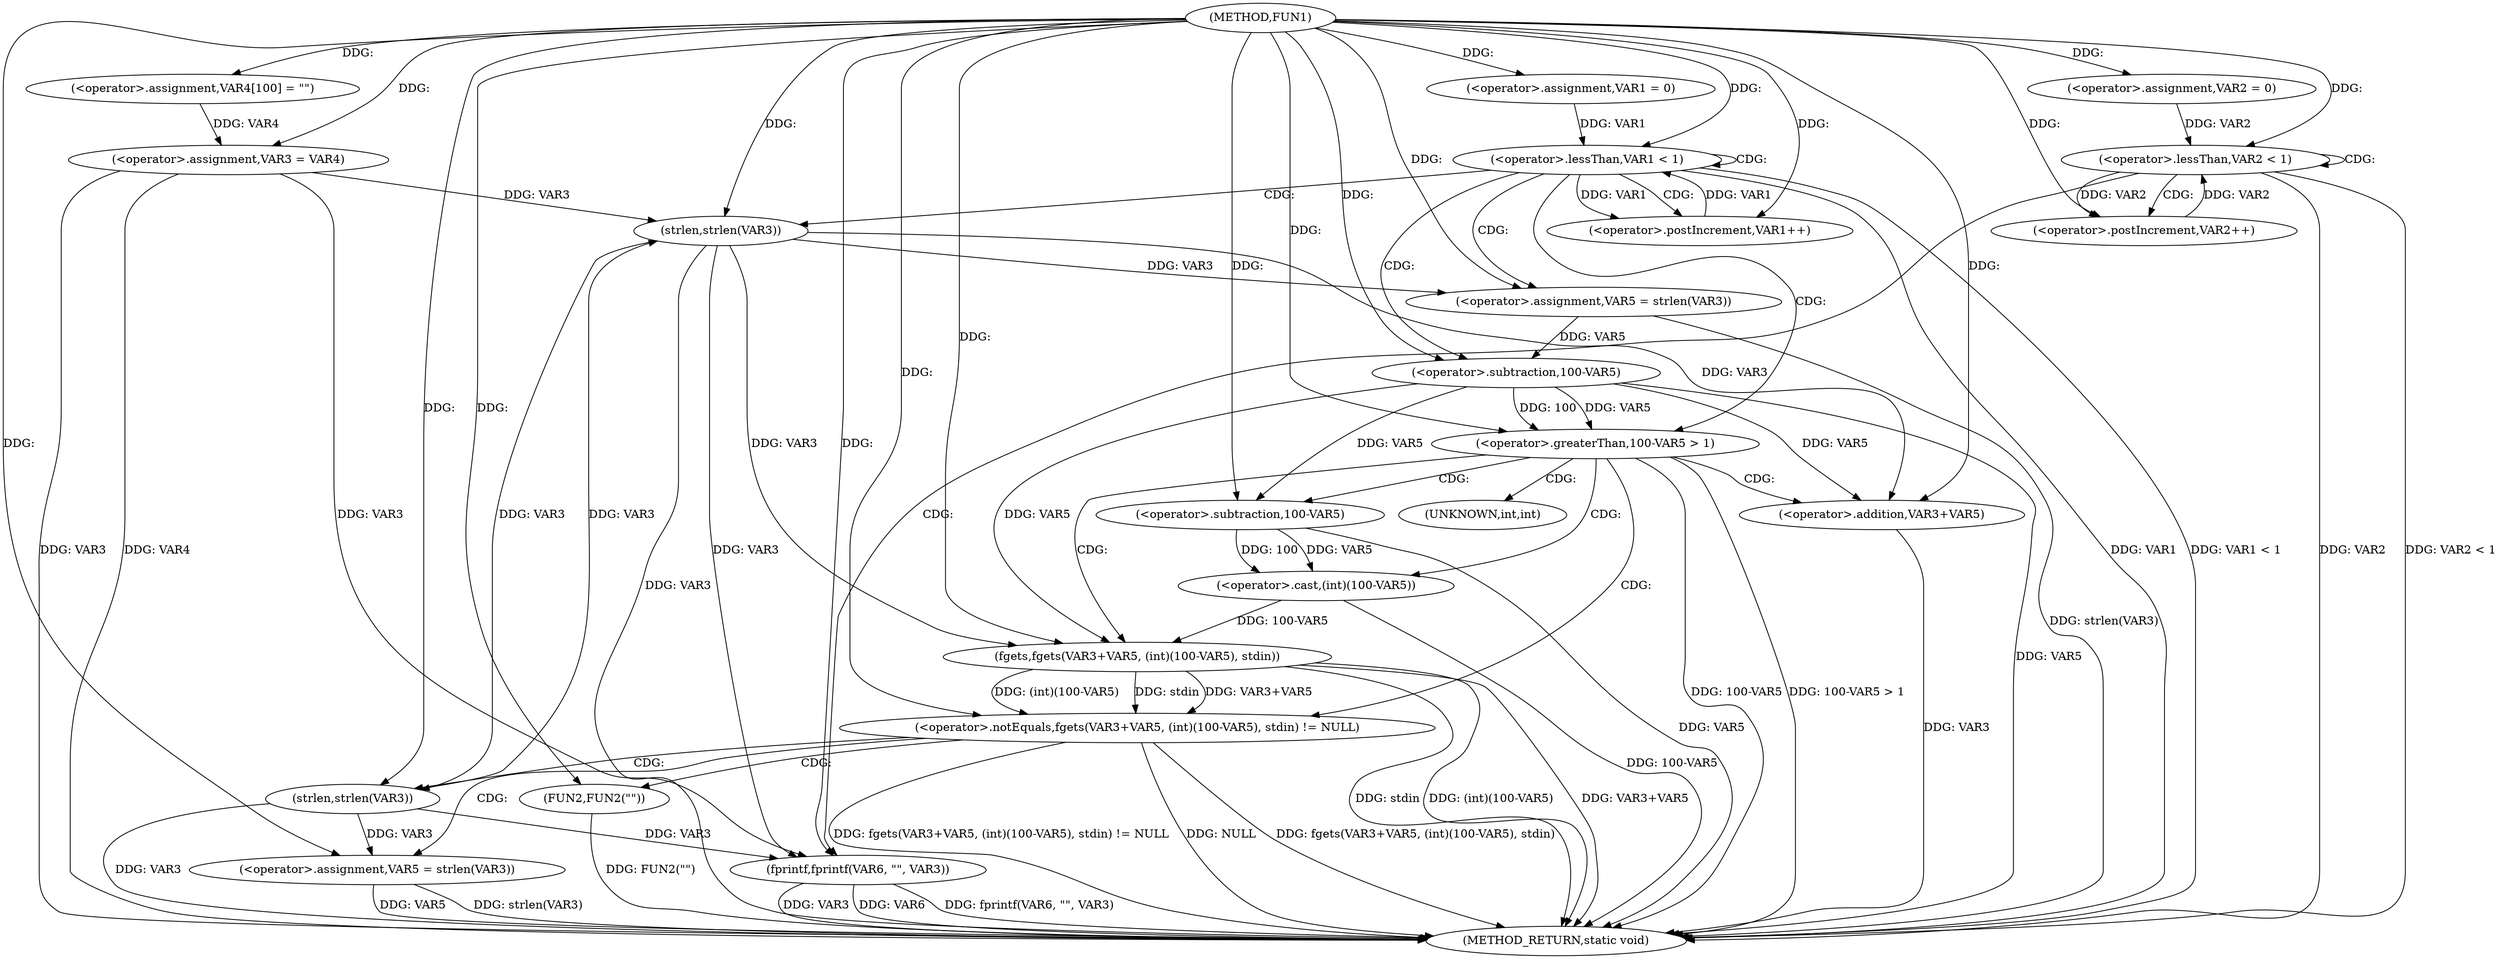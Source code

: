 digraph FUN1 {  
"1000100" [label = "(METHOD,FUN1)" ]
"1000172" [label = "(METHOD_RETURN,static void)" ]
"1000106" [label = "(<operator>.assignment,VAR4[100] = \"\")" ]
"1000109" [label = "(<operator>.assignment,VAR3 = VAR4)" ]
"1000113" [label = "(<operator>.assignment,VAR1 = 0)" ]
"1000116" [label = "(<operator>.lessThan,VAR1 < 1)" ]
"1000119" [label = "(<operator>.postIncrement,VAR1++)" ]
"1000124" [label = "(<operator>.assignment,VAR5 = strlen(VAR3))" ]
"1000126" [label = "(strlen,strlen(VAR3))" ]
"1000129" [label = "(<operator>.greaterThan,100-VAR5 > 1)" ]
"1000130" [label = "(<operator>.subtraction,100-VAR5)" ]
"1000136" [label = "(<operator>.notEquals,fgets(VAR3+VAR5, (int)(100-VAR5), stdin) != NULL)" ]
"1000137" [label = "(fgets,fgets(VAR3+VAR5, (int)(100-VAR5), stdin))" ]
"1000138" [label = "(<operator>.addition,VAR3+VAR5)" ]
"1000141" [label = "(<operator>.cast,(int)(100-VAR5))" ]
"1000143" [label = "(<operator>.subtraction,100-VAR5)" ]
"1000149" [label = "(<operator>.assignment,VAR5 = strlen(VAR3))" ]
"1000151" [label = "(strlen,strlen(VAR3))" ]
"1000156" [label = "(FUN2,FUN2(\"\"))" ]
"1000159" [label = "(<operator>.assignment,VAR2 = 0)" ]
"1000162" [label = "(<operator>.lessThan,VAR2 < 1)" ]
"1000165" [label = "(<operator>.postIncrement,VAR2++)" ]
"1000168" [label = "(fprintf,fprintf(VAR6, \"\", VAR3))" ]
"1000142" [label = "(UNKNOWN,int,int)" ]
  "1000149" -> "1000172"  [ label = "DDG: strlen(VAR3)"] 
  "1000168" -> "1000172"  [ label = "DDG: VAR6"] 
  "1000151" -> "1000172"  [ label = "DDG: VAR3"] 
  "1000129" -> "1000172"  [ label = "DDG: 100-VAR5 > 1"] 
  "1000126" -> "1000172"  [ label = "DDG: VAR3"] 
  "1000149" -> "1000172"  [ label = "DDG: VAR5"] 
  "1000116" -> "1000172"  [ label = "DDG: VAR1"] 
  "1000168" -> "1000172"  [ label = "DDG: fprintf(VAR6, \"\", VAR3)"] 
  "1000129" -> "1000172"  [ label = "DDG: 100-VAR5"] 
  "1000124" -> "1000172"  [ label = "DDG: strlen(VAR3)"] 
  "1000130" -> "1000172"  [ label = "DDG: VAR5"] 
  "1000137" -> "1000172"  [ label = "DDG: (int)(100-VAR5)"] 
  "1000138" -> "1000172"  [ label = "DDG: VAR3"] 
  "1000109" -> "1000172"  [ label = "DDG: VAR3"] 
  "1000141" -> "1000172"  [ label = "DDG: 100-VAR5"] 
  "1000136" -> "1000172"  [ label = "DDG: fgets(VAR3+VAR5, (int)(100-VAR5), stdin) != NULL"] 
  "1000143" -> "1000172"  [ label = "DDG: VAR5"] 
  "1000168" -> "1000172"  [ label = "DDG: VAR3"] 
  "1000156" -> "1000172"  [ label = "DDG: FUN2(\"\")"] 
  "1000137" -> "1000172"  [ label = "DDG: VAR3+VAR5"] 
  "1000162" -> "1000172"  [ label = "DDG: VAR2"] 
  "1000162" -> "1000172"  [ label = "DDG: VAR2 < 1"] 
  "1000137" -> "1000172"  [ label = "DDG: stdin"] 
  "1000136" -> "1000172"  [ label = "DDG: NULL"] 
  "1000109" -> "1000172"  [ label = "DDG: VAR4"] 
  "1000116" -> "1000172"  [ label = "DDG: VAR1 < 1"] 
  "1000136" -> "1000172"  [ label = "DDG: fgets(VAR3+VAR5, (int)(100-VAR5), stdin)"] 
  "1000100" -> "1000106"  [ label = "DDG: "] 
  "1000106" -> "1000109"  [ label = "DDG: VAR4"] 
  "1000100" -> "1000109"  [ label = "DDG: "] 
  "1000100" -> "1000113"  [ label = "DDG: "] 
  "1000113" -> "1000116"  [ label = "DDG: VAR1"] 
  "1000119" -> "1000116"  [ label = "DDG: VAR1"] 
  "1000100" -> "1000116"  [ label = "DDG: "] 
  "1000116" -> "1000119"  [ label = "DDG: VAR1"] 
  "1000100" -> "1000119"  [ label = "DDG: "] 
  "1000126" -> "1000124"  [ label = "DDG: VAR3"] 
  "1000100" -> "1000124"  [ label = "DDG: "] 
  "1000151" -> "1000126"  [ label = "DDG: VAR3"] 
  "1000109" -> "1000126"  [ label = "DDG: VAR3"] 
  "1000100" -> "1000126"  [ label = "DDG: "] 
  "1000130" -> "1000129"  [ label = "DDG: 100"] 
  "1000130" -> "1000129"  [ label = "DDG: VAR5"] 
  "1000100" -> "1000130"  [ label = "DDG: "] 
  "1000124" -> "1000130"  [ label = "DDG: VAR5"] 
  "1000100" -> "1000129"  [ label = "DDG: "] 
  "1000137" -> "1000136"  [ label = "DDG: VAR3+VAR5"] 
  "1000137" -> "1000136"  [ label = "DDG: (int)(100-VAR5)"] 
  "1000137" -> "1000136"  [ label = "DDG: stdin"] 
  "1000126" -> "1000137"  [ label = "DDG: VAR3"] 
  "1000100" -> "1000137"  [ label = "DDG: "] 
  "1000130" -> "1000137"  [ label = "DDG: VAR5"] 
  "1000126" -> "1000138"  [ label = "DDG: VAR3"] 
  "1000100" -> "1000138"  [ label = "DDG: "] 
  "1000130" -> "1000138"  [ label = "DDG: VAR5"] 
  "1000141" -> "1000137"  [ label = "DDG: 100-VAR5"] 
  "1000143" -> "1000141"  [ label = "DDG: 100"] 
  "1000143" -> "1000141"  [ label = "DDG: VAR5"] 
  "1000100" -> "1000143"  [ label = "DDG: "] 
  "1000130" -> "1000143"  [ label = "DDG: VAR5"] 
  "1000100" -> "1000136"  [ label = "DDG: "] 
  "1000151" -> "1000149"  [ label = "DDG: VAR3"] 
  "1000100" -> "1000149"  [ label = "DDG: "] 
  "1000100" -> "1000151"  [ label = "DDG: "] 
  "1000126" -> "1000151"  [ label = "DDG: VAR3"] 
  "1000100" -> "1000156"  [ label = "DDG: "] 
  "1000100" -> "1000159"  [ label = "DDG: "] 
  "1000159" -> "1000162"  [ label = "DDG: VAR2"] 
  "1000165" -> "1000162"  [ label = "DDG: VAR2"] 
  "1000100" -> "1000162"  [ label = "DDG: "] 
  "1000162" -> "1000165"  [ label = "DDG: VAR2"] 
  "1000100" -> "1000165"  [ label = "DDG: "] 
  "1000100" -> "1000168"  [ label = "DDG: "] 
  "1000151" -> "1000168"  [ label = "DDG: VAR3"] 
  "1000126" -> "1000168"  [ label = "DDG: VAR3"] 
  "1000109" -> "1000168"  [ label = "DDG: VAR3"] 
  "1000116" -> "1000116"  [ label = "CDG: "] 
  "1000116" -> "1000126"  [ label = "CDG: "] 
  "1000116" -> "1000129"  [ label = "CDG: "] 
  "1000116" -> "1000124"  [ label = "CDG: "] 
  "1000116" -> "1000119"  [ label = "CDG: "] 
  "1000116" -> "1000130"  [ label = "CDG: "] 
  "1000129" -> "1000143"  [ label = "CDG: "] 
  "1000129" -> "1000142"  [ label = "CDG: "] 
  "1000129" -> "1000137"  [ label = "CDG: "] 
  "1000129" -> "1000141"  [ label = "CDG: "] 
  "1000129" -> "1000136"  [ label = "CDG: "] 
  "1000129" -> "1000138"  [ label = "CDG: "] 
  "1000136" -> "1000156"  [ label = "CDG: "] 
  "1000136" -> "1000151"  [ label = "CDG: "] 
  "1000136" -> "1000149"  [ label = "CDG: "] 
  "1000162" -> "1000168"  [ label = "CDG: "] 
  "1000162" -> "1000162"  [ label = "CDG: "] 
  "1000162" -> "1000165"  [ label = "CDG: "] 
}
